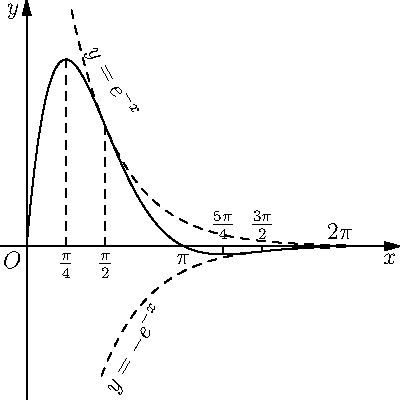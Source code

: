 size(200,IgnoreAspect);
import graph;
real f(real x){return exp(-x)*sin(x);}
draw(graph(f,0,2pi+1));
guide g1=graph(new real(real x){return exp(-x);},0.9,2pi+0.1);
guide g2=graph(new real(real x){return -exp(-x);},1.5,2pi+0.1);
draw(g1,dashed);
draw(g2,dashed);
label("$O$",(0,0),SW);
label("$\frac{\pi}{4}$",pi/4,S);
label("$\frac{\pi}{2}$",pi/2,S);
label("$\pi$",pi,S);
label("$\frac{5\pi}{4}$",5pi/4,N);
label("$\frac{3\pi}{2}$",3pi/2,N);
label("$2\pi$",2pi,N);
draw((pi/4,0)--(pi/4,f(pi/4)),dashed);
draw((pi/2,0)--(pi/2,f(pi/2)),dashed);
draw((5pi/4,0)--(5pi/4,f(5pi/4)),dashed);
draw((3pi/2,0)--(3pi/2,f(3pi/2)),dashed);

label(rotate(-60)*Label("$y=e^{-x}$",position=Relative(0.1),align=2NE),g1);

label(rotate(60)*Label("$y=-e^{-x}$",position=Relative(0.1),align=SE),g2);
axes("$x$","$y$",Arrow());
